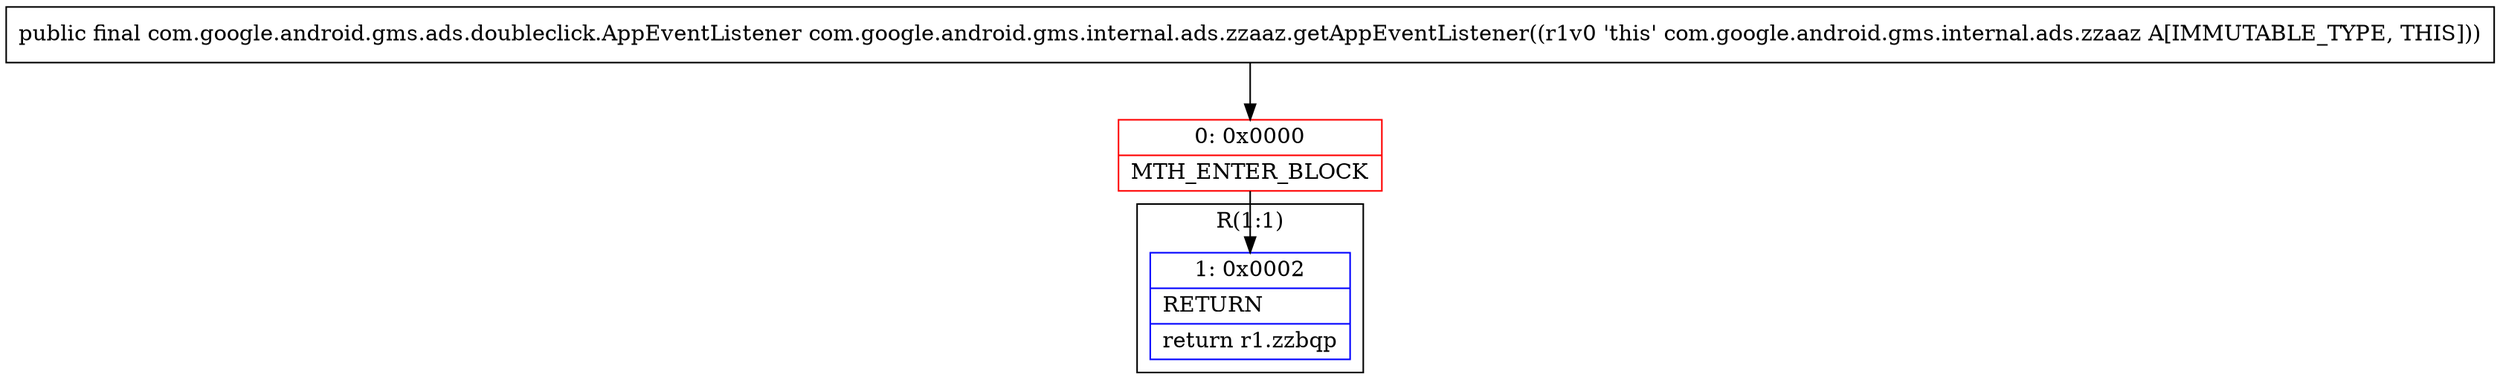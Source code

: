 digraph "CFG forcom.google.android.gms.internal.ads.zzaaz.getAppEventListener()Lcom\/google\/android\/gms\/ads\/doubleclick\/AppEventListener;" {
subgraph cluster_Region_2008955864 {
label = "R(1:1)";
node [shape=record,color=blue];
Node_1 [shape=record,label="{1\:\ 0x0002|RETURN\l|return r1.zzbqp\l}"];
}
Node_0 [shape=record,color=red,label="{0\:\ 0x0000|MTH_ENTER_BLOCK\l}"];
MethodNode[shape=record,label="{public final com.google.android.gms.ads.doubleclick.AppEventListener com.google.android.gms.internal.ads.zzaaz.getAppEventListener((r1v0 'this' com.google.android.gms.internal.ads.zzaaz A[IMMUTABLE_TYPE, THIS])) }"];
MethodNode -> Node_0;
Node_0 -> Node_1;
}

